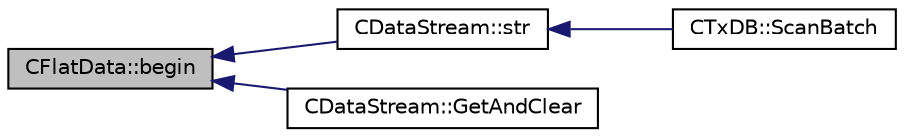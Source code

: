 digraph "CFlatData::begin"
{
  edge [fontname="Helvetica",fontsize="10",labelfontname="Helvetica",labelfontsize="10"];
  node [fontname="Helvetica",fontsize="10",shape=record];
  rankdir="LR";
  Node3 [label="CFlatData::begin",height=0.2,width=0.4,color="black", fillcolor="grey75", style="filled", fontcolor="black"];
  Node3 -> Node4 [dir="back",color="midnightblue",fontsize="10",style="solid",fontname="Helvetica"];
  Node4 [label="CDataStream::str",height=0.2,width=0.4,color="black", fillcolor="white", style="filled",URL="$d5/d41/class_c_data_stream.html#aac770a2b809917189c4476ee899b2d8b"];
  Node4 -> Node5 [dir="back",color="midnightblue",fontsize="10",style="solid",fontname="Helvetica"];
  Node5 [label="CTxDB::ScanBatch",height=0.2,width=0.4,color="black", fillcolor="white", style="filled",URL="$d9/d8d/class_c_tx_d_b.html#a7e9da91da591eb7672ae29bba6899fa0"];
  Node3 -> Node6 [dir="back",color="midnightblue",fontsize="10",style="solid",fontname="Helvetica"];
  Node6 [label="CDataStream::GetAndClear",height=0.2,width=0.4,color="black", fillcolor="white", style="filled",URL="$d5/d41/class_c_data_stream.html#a4be60514b69c71a722e16bf1fbbc3c6c"];
}
